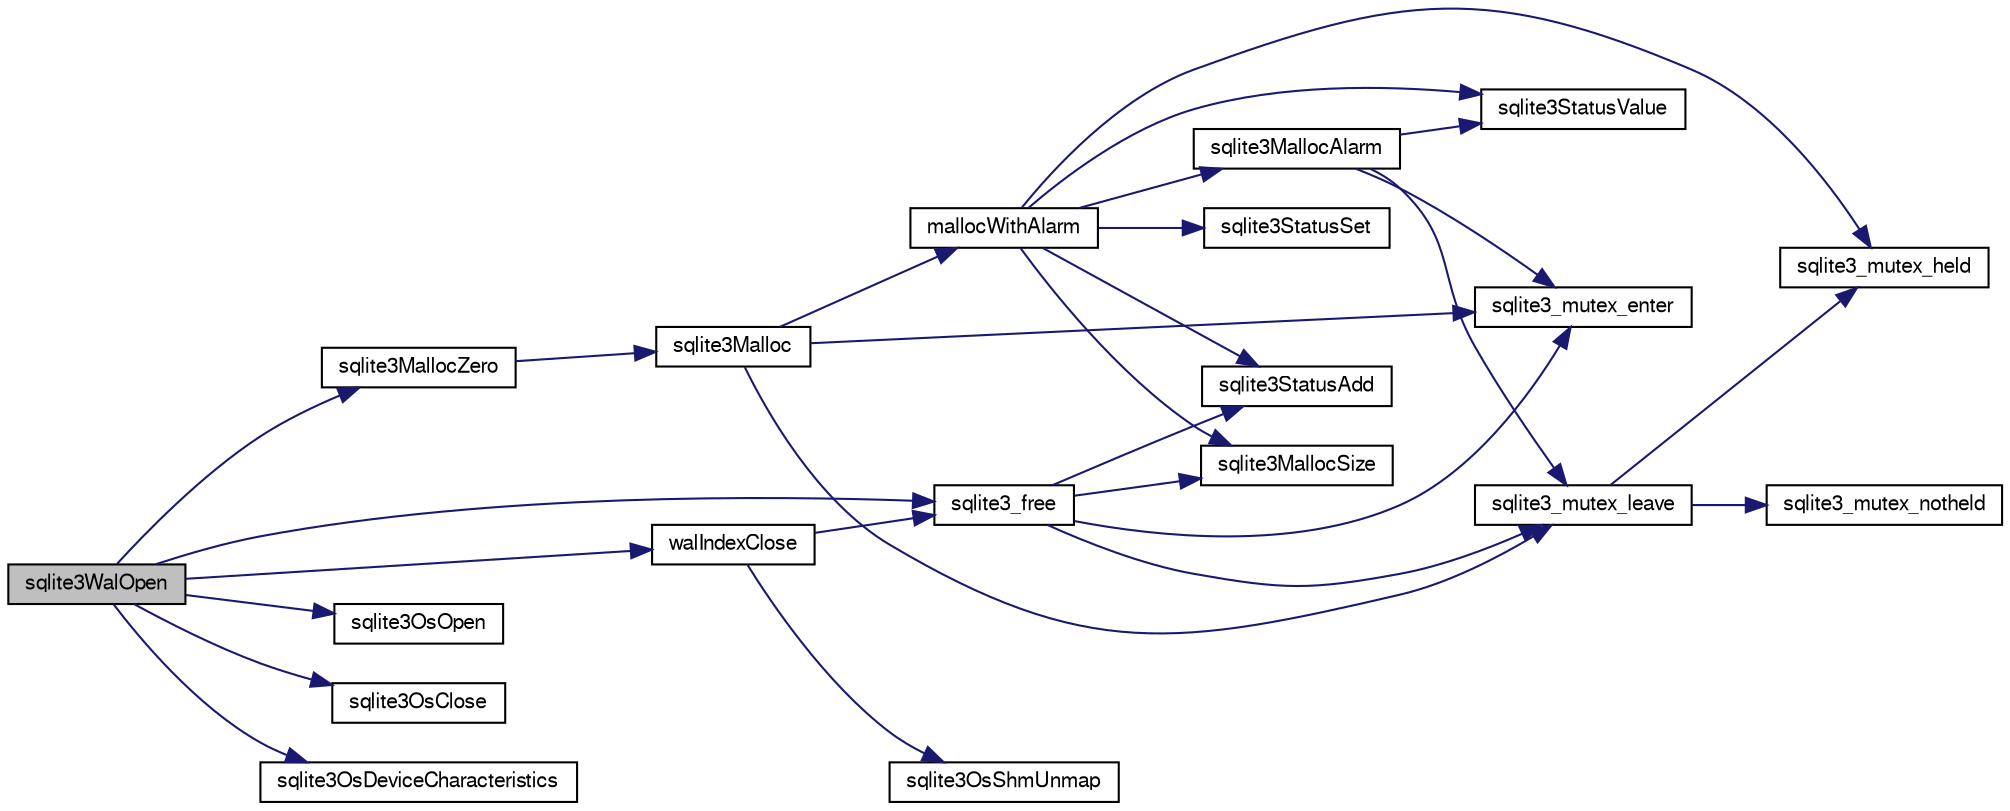 digraph "sqlite3WalOpen"
{
  edge [fontname="FreeSans",fontsize="10",labelfontname="FreeSans",labelfontsize="10"];
  node [fontname="FreeSans",fontsize="10",shape=record];
  rankdir="LR";
  Node813892 [label="sqlite3WalOpen",height=0.2,width=0.4,color="black", fillcolor="grey75", style="filled", fontcolor="black"];
  Node813892 -> Node813893 [color="midnightblue",fontsize="10",style="solid",fontname="FreeSans"];
  Node813893 [label="sqlite3MallocZero",height=0.2,width=0.4,color="black", fillcolor="white", style="filled",URL="$sqlite3_8c.html#ab3e07a30b9b5471f9f5e8f9cb7229934"];
  Node813893 -> Node813894 [color="midnightblue",fontsize="10",style="solid",fontname="FreeSans"];
  Node813894 [label="sqlite3Malloc",height=0.2,width=0.4,color="black", fillcolor="white", style="filled",URL="$sqlite3_8c.html#a361a2eaa846b1885f123abe46f5d8b2b"];
  Node813894 -> Node813895 [color="midnightblue",fontsize="10",style="solid",fontname="FreeSans"];
  Node813895 [label="sqlite3_mutex_enter",height=0.2,width=0.4,color="black", fillcolor="white", style="filled",URL="$sqlite3_8c.html#a1c12cde690bd89f104de5cbad12a6bf5"];
  Node813894 -> Node813896 [color="midnightblue",fontsize="10",style="solid",fontname="FreeSans"];
  Node813896 [label="mallocWithAlarm",height=0.2,width=0.4,color="black", fillcolor="white", style="filled",URL="$sqlite3_8c.html#ab070d5cf8e48ec8a6a43cf025d48598b"];
  Node813896 -> Node813897 [color="midnightblue",fontsize="10",style="solid",fontname="FreeSans"];
  Node813897 [label="sqlite3_mutex_held",height=0.2,width=0.4,color="black", fillcolor="white", style="filled",URL="$sqlite3_8c.html#acf77da68932b6bc163c5e68547ecc3e7"];
  Node813896 -> Node813898 [color="midnightblue",fontsize="10",style="solid",fontname="FreeSans"];
  Node813898 [label="sqlite3StatusSet",height=0.2,width=0.4,color="black", fillcolor="white", style="filled",URL="$sqlite3_8c.html#afec7586c01fcb5ea17dc9d7725a589d9"];
  Node813896 -> Node813899 [color="midnightblue",fontsize="10",style="solid",fontname="FreeSans"];
  Node813899 [label="sqlite3StatusValue",height=0.2,width=0.4,color="black", fillcolor="white", style="filled",URL="$sqlite3_8c.html#a30b8ac296c6e200c1fa57708d52c6ef6"];
  Node813896 -> Node813900 [color="midnightblue",fontsize="10",style="solid",fontname="FreeSans"];
  Node813900 [label="sqlite3MallocAlarm",height=0.2,width=0.4,color="black", fillcolor="white", style="filled",URL="$sqlite3_8c.html#ada66988e8471d1198f3219c062377508"];
  Node813900 -> Node813899 [color="midnightblue",fontsize="10",style="solid",fontname="FreeSans"];
  Node813900 -> Node813901 [color="midnightblue",fontsize="10",style="solid",fontname="FreeSans"];
  Node813901 [label="sqlite3_mutex_leave",height=0.2,width=0.4,color="black", fillcolor="white", style="filled",URL="$sqlite3_8c.html#a5838d235601dbd3c1fa993555c6bcc93"];
  Node813901 -> Node813897 [color="midnightblue",fontsize="10",style="solid",fontname="FreeSans"];
  Node813901 -> Node813902 [color="midnightblue",fontsize="10",style="solid",fontname="FreeSans"];
  Node813902 [label="sqlite3_mutex_notheld",height=0.2,width=0.4,color="black", fillcolor="white", style="filled",URL="$sqlite3_8c.html#a83967c837c1c000d3b5adcfaa688f5dc"];
  Node813900 -> Node813895 [color="midnightblue",fontsize="10",style="solid",fontname="FreeSans"];
  Node813896 -> Node813903 [color="midnightblue",fontsize="10",style="solid",fontname="FreeSans"];
  Node813903 [label="sqlite3MallocSize",height=0.2,width=0.4,color="black", fillcolor="white", style="filled",URL="$sqlite3_8c.html#acf5d2a5f35270bafb050bd2def576955"];
  Node813896 -> Node813904 [color="midnightblue",fontsize="10",style="solid",fontname="FreeSans"];
  Node813904 [label="sqlite3StatusAdd",height=0.2,width=0.4,color="black", fillcolor="white", style="filled",URL="$sqlite3_8c.html#afa029f93586aeab4cc85360905dae9cd"];
  Node813894 -> Node813901 [color="midnightblue",fontsize="10",style="solid",fontname="FreeSans"];
  Node813892 -> Node813905 [color="midnightblue",fontsize="10",style="solid",fontname="FreeSans"];
  Node813905 [label="sqlite3OsOpen",height=0.2,width=0.4,color="black", fillcolor="white", style="filled",URL="$sqlite3_8c.html#a12a1f3451e28f9cecd19cf0bb4f8f416"];
  Node813892 -> Node813906 [color="midnightblue",fontsize="10",style="solid",fontname="FreeSans"];
  Node813906 [label="walIndexClose",height=0.2,width=0.4,color="black", fillcolor="white", style="filled",URL="$sqlite3_8c.html#ac00a5136f28676c83a9acc6839ee4bcb"];
  Node813906 -> Node813907 [color="midnightblue",fontsize="10",style="solid",fontname="FreeSans"];
  Node813907 [label="sqlite3_free",height=0.2,width=0.4,color="black", fillcolor="white", style="filled",URL="$sqlite3_8c.html#a6552349e36a8a691af5487999ab09519"];
  Node813907 -> Node813895 [color="midnightblue",fontsize="10",style="solid",fontname="FreeSans"];
  Node813907 -> Node813904 [color="midnightblue",fontsize="10",style="solid",fontname="FreeSans"];
  Node813907 -> Node813903 [color="midnightblue",fontsize="10",style="solid",fontname="FreeSans"];
  Node813907 -> Node813901 [color="midnightblue",fontsize="10",style="solid",fontname="FreeSans"];
  Node813906 -> Node813908 [color="midnightblue",fontsize="10",style="solid",fontname="FreeSans"];
  Node813908 [label="sqlite3OsShmUnmap",height=0.2,width=0.4,color="black", fillcolor="white", style="filled",URL="$sqlite3_8c.html#a335f029c1b2d0ab240598081a2d3d559"];
  Node813892 -> Node813909 [color="midnightblue",fontsize="10",style="solid",fontname="FreeSans"];
  Node813909 [label="sqlite3OsClose",height=0.2,width=0.4,color="black", fillcolor="white", style="filled",URL="$sqlite3_8c.html#aa5f0aeb27273a57c0523deaf48997533"];
  Node813892 -> Node813907 [color="midnightblue",fontsize="10",style="solid",fontname="FreeSans"];
  Node813892 -> Node813910 [color="midnightblue",fontsize="10",style="solid",fontname="FreeSans"];
  Node813910 [label="sqlite3OsDeviceCharacteristics",height=0.2,width=0.4,color="black", fillcolor="white", style="filled",URL="$sqlite3_8c.html#a251e030ce1bd2e552bc2dd66b1ac36d0"];
}
